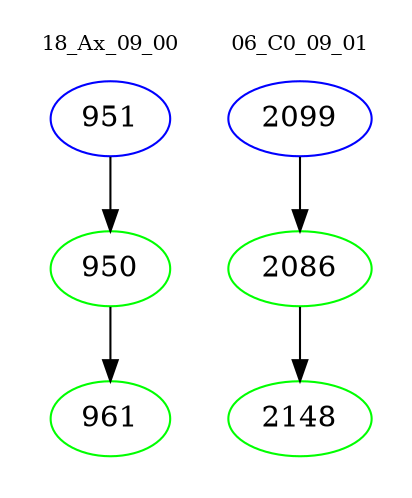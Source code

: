 digraph{
subgraph cluster_0 {
color = white
label = "18_Ax_09_00";
fontsize=10;
T0_951 [label="951", color="blue"]
T0_951 -> T0_950 [color="black"]
T0_950 [label="950", color="green"]
T0_950 -> T0_961 [color="black"]
T0_961 [label="961", color="green"]
}
subgraph cluster_1 {
color = white
label = "06_C0_09_01";
fontsize=10;
T1_2099 [label="2099", color="blue"]
T1_2099 -> T1_2086 [color="black"]
T1_2086 [label="2086", color="green"]
T1_2086 -> T1_2148 [color="black"]
T1_2148 [label="2148", color="green"]
}
}
